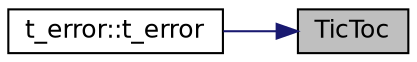digraph "TicToc"
{
 // INTERACTIVE_SVG=YES
 // LATEX_PDF_SIZE
  bgcolor="transparent";
  edge [fontname="Helvetica",fontsize="12",labelfontname="Helvetica",labelfontsize="12"];
  node [fontname="Helvetica",fontsize="12",shape=record];
  rankdir="RL";
  Node1 [label="TicToc",height=0.2,width=0.4,color="black", fillcolor="grey75", style="filled", fontcolor="black",tooltip="High precision timer."];
  Node1 -> Node2 [dir="back",color="midnightblue",fontsize="12",style="solid",fontname="Helvetica"];
  Node2 [label="t_error::t_error",height=0.2,width=0.4,color="black",URL="$structt__error_af212e30a88db8166210667617fff518f.html#af212e30a88db8166210667617fff518f",tooltip="Constructor."];
}
